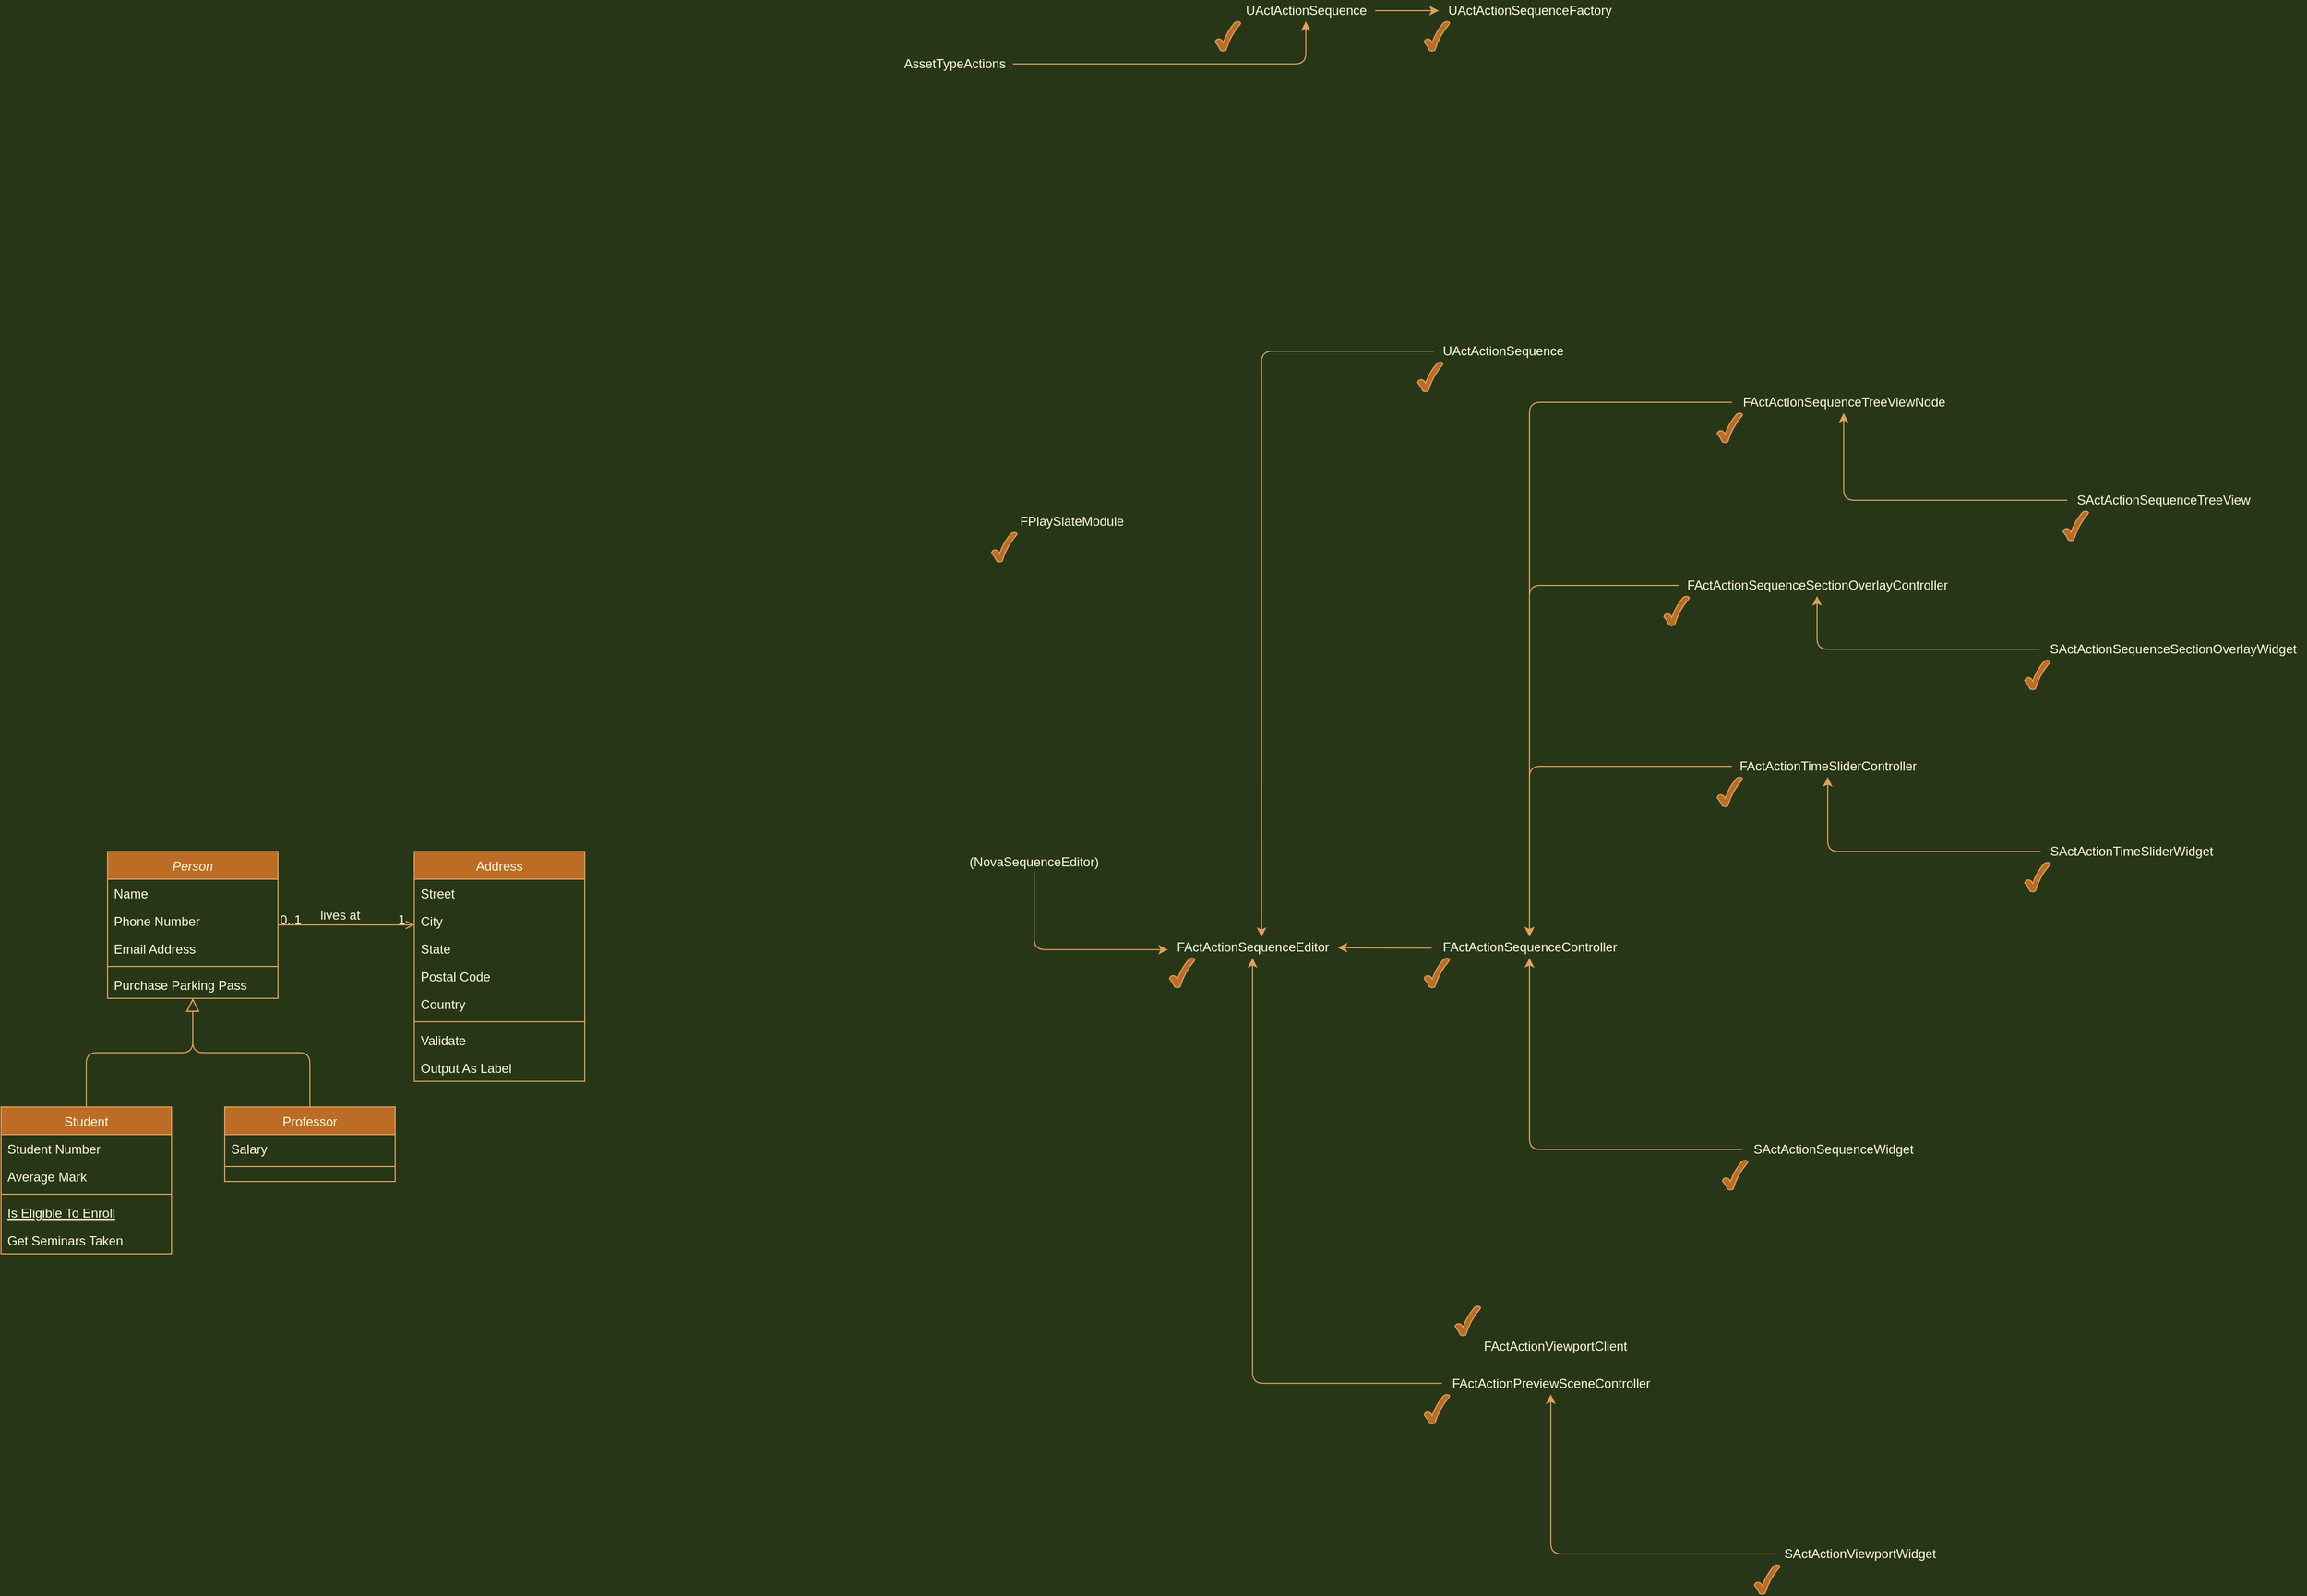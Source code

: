 <mxfile version="14.5.1" type="github">
  <diagram id="C5RBs43oDa-KdzZeNtuy" name="Page-1">
    <mxGraphModel dx="981" dy="1695" grid="1" gridSize="10" guides="1" tooltips="1" connect="1" arrows="1" fold="1" page="1" pageScale="1" pageWidth="827" pageHeight="1169" background="#283618" math="0" shadow="0">
      <root>
        <mxCell id="WIyWlLk6GJQsqaUBKTNV-0" />
        <mxCell id="WIyWlLk6GJQsqaUBKTNV-1" parent="WIyWlLk6GJQsqaUBKTNV-0" />
        <mxCell id="zkfFHV4jXpPFQw0GAbJ--0" value="Person" style="swimlane;fontStyle=2;align=center;verticalAlign=top;childLayout=stackLayout;horizontal=1;startSize=26;horizontalStack=0;resizeParent=1;resizeLast=0;collapsible=1;marginBottom=0;shadow=0;strokeWidth=1;fillColor=#BC6C25;strokeColor=#DDA15E;fontColor=#FEFAE0;" parent="WIyWlLk6GJQsqaUBKTNV-1" vertex="1">
          <mxGeometry x="220" y="120" width="160" height="138" as="geometry">
            <mxRectangle x="230" y="140" width="160" height="26" as="alternateBounds" />
          </mxGeometry>
        </mxCell>
        <mxCell id="zkfFHV4jXpPFQw0GAbJ--1" value="Name" style="text;align=left;verticalAlign=top;spacingLeft=4;spacingRight=4;overflow=hidden;rotatable=0;points=[[0,0.5],[1,0.5]];portConstraint=eastwest;fontColor=#FEFAE0;" parent="zkfFHV4jXpPFQw0GAbJ--0" vertex="1">
          <mxGeometry y="26" width="160" height="26" as="geometry" />
        </mxCell>
        <mxCell id="zkfFHV4jXpPFQw0GAbJ--2" value="Phone Number" style="text;align=left;verticalAlign=top;spacingLeft=4;spacingRight=4;overflow=hidden;rotatable=0;points=[[0,0.5],[1,0.5]];portConstraint=eastwest;shadow=0;html=0;fontColor=#FEFAE0;" parent="zkfFHV4jXpPFQw0GAbJ--0" vertex="1">
          <mxGeometry y="52" width="160" height="26" as="geometry" />
        </mxCell>
        <mxCell id="zkfFHV4jXpPFQw0GAbJ--3" value="Email Address" style="text;align=left;verticalAlign=top;spacingLeft=4;spacingRight=4;overflow=hidden;rotatable=0;points=[[0,0.5],[1,0.5]];portConstraint=eastwest;shadow=0;html=0;fontColor=#FEFAE0;" parent="zkfFHV4jXpPFQw0GAbJ--0" vertex="1">
          <mxGeometry y="78" width="160" height="26" as="geometry" />
        </mxCell>
        <mxCell id="zkfFHV4jXpPFQw0GAbJ--4" value="" style="line;html=1;strokeWidth=1;align=left;verticalAlign=middle;spacingTop=-1;spacingLeft=3;spacingRight=3;rotatable=0;labelPosition=right;points=[];portConstraint=eastwest;labelBackgroundColor=#283618;fillColor=#BC6C25;strokeColor=#DDA15E;fontColor=#FEFAE0;" parent="zkfFHV4jXpPFQw0GAbJ--0" vertex="1">
          <mxGeometry y="104" width="160" height="8" as="geometry" />
        </mxCell>
        <mxCell id="zkfFHV4jXpPFQw0GAbJ--5" value="Purchase Parking Pass" style="text;align=left;verticalAlign=top;spacingLeft=4;spacingRight=4;overflow=hidden;rotatable=0;points=[[0,0.5],[1,0.5]];portConstraint=eastwest;fontColor=#FEFAE0;" parent="zkfFHV4jXpPFQw0GAbJ--0" vertex="1">
          <mxGeometry y="112" width="160" height="26" as="geometry" />
        </mxCell>
        <mxCell id="zkfFHV4jXpPFQw0GAbJ--6" value="Student" style="swimlane;fontStyle=0;align=center;verticalAlign=top;childLayout=stackLayout;horizontal=1;startSize=26;horizontalStack=0;resizeParent=1;resizeLast=0;collapsible=1;marginBottom=0;shadow=0;strokeWidth=1;fillColor=#BC6C25;strokeColor=#DDA15E;fontColor=#FEFAE0;" parent="WIyWlLk6GJQsqaUBKTNV-1" vertex="1">
          <mxGeometry x="120" y="360" width="160" height="138" as="geometry">
            <mxRectangle x="130" y="380" width="160" height="26" as="alternateBounds" />
          </mxGeometry>
        </mxCell>
        <mxCell id="zkfFHV4jXpPFQw0GAbJ--7" value="Student Number" style="text;align=left;verticalAlign=top;spacingLeft=4;spacingRight=4;overflow=hidden;rotatable=0;points=[[0,0.5],[1,0.5]];portConstraint=eastwest;fontColor=#FEFAE0;" parent="zkfFHV4jXpPFQw0GAbJ--6" vertex="1">
          <mxGeometry y="26" width="160" height="26" as="geometry" />
        </mxCell>
        <mxCell id="zkfFHV4jXpPFQw0GAbJ--8" value="Average Mark" style="text;align=left;verticalAlign=top;spacingLeft=4;spacingRight=4;overflow=hidden;rotatable=0;points=[[0,0.5],[1,0.5]];portConstraint=eastwest;shadow=0;html=0;fontColor=#FEFAE0;" parent="zkfFHV4jXpPFQw0GAbJ--6" vertex="1">
          <mxGeometry y="52" width="160" height="26" as="geometry" />
        </mxCell>
        <mxCell id="zkfFHV4jXpPFQw0GAbJ--9" value="" style="line;html=1;strokeWidth=1;align=left;verticalAlign=middle;spacingTop=-1;spacingLeft=3;spacingRight=3;rotatable=0;labelPosition=right;points=[];portConstraint=eastwest;labelBackgroundColor=#283618;fillColor=#BC6C25;strokeColor=#DDA15E;fontColor=#FEFAE0;" parent="zkfFHV4jXpPFQw0GAbJ--6" vertex="1">
          <mxGeometry y="78" width="160" height="8" as="geometry" />
        </mxCell>
        <mxCell id="zkfFHV4jXpPFQw0GAbJ--10" value="Is Eligible To Enroll" style="text;align=left;verticalAlign=top;spacingLeft=4;spacingRight=4;overflow=hidden;rotatable=0;points=[[0,0.5],[1,0.5]];portConstraint=eastwest;fontStyle=4;fontColor=#FEFAE0;" parent="zkfFHV4jXpPFQw0GAbJ--6" vertex="1">
          <mxGeometry y="86" width="160" height="26" as="geometry" />
        </mxCell>
        <mxCell id="zkfFHV4jXpPFQw0GAbJ--11" value="Get Seminars Taken" style="text;align=left;verticalAlign=top;spacingLeft=4;spacingRight=4;overflow=hidden;rotatable=0;points=[[0,0.5],[1,0.5]];portConstraint=eastwest;fontColor=#FEFAE0;" parent="zkfFHV4jXpPFQw0GAbJ--6" vertex="1">
          <mxGeometry y="112" width="160" height="26" as="geometry" />
        </mxCell>
        <mxCell id="zkfFHV4jXpPFQw0GAbJ--12" value="" style="endArrow=block;endSize=10;endFill=0;shadow=0;strokeWidth=1;edgeStyle=elbowEdgeStyle;elbow=vertical;labelBackgroundColor=#283618;strokeColor=#DDA15E;fontColor=#FEFAE0;" parent="WIyWlLk6GJQsqaUBKTNV-1" source="zkfFHV4jXpPFQw0GAbJ--6" target="zkfFHV4jXpPFQw0GAbJ--0" edge="1">
          <mxGeometry width="160" relative="1" as="geometry">
            <mxPoint x="200" y="203" as="sourcePoint" />
            <mxPoint x="200" y="203" as="targetPoint" />
          </mxGeometry>
        </mxCell>
        <mxCell id="zkfFHV4jXpPFQw0GAbJ--13" value="Professor" style="swimlane;fontStyle=0;align=center;verticalAlign=top;childLayout=stackLayout;horizontal=1;startSize=26;horizontalStack=0;resizeParent=1;resizeLast=0;collapsible=1;marginBottom=0;shadow=0;strokeWidth=1;fillColor=#BC6C25;strokeColor=#DDA15E;fontColor=#FEFAE0;" parent="WIyWlLk6GJQsqaUBKTNV-1" vertex="1">
          <mxGeometry x="330" y="360" width="160" height="70" as="geometry">
            <mxRectangle x="330" y="360" width="170" height="26" as="alternateBounds" />
          </mxGeometry>
        </mxCell>
        <mxCell id="zkfFHV4jXpPFQw0GAbJ--14" value="Salary" style="text;align=left;verticalAlign=top;spacingLeft=4;spacingRight=4;overflow=hidden;rotatable=0;points=[[0,0.5],[1,0.5]];portConstraint=eastwest;fontColor=#FEFAE0;" parent="zkfFHV4jXpPFQw0GAbJ--13" vertex="1">
          <mxGeometry y="26" width="160" height="26" as="geometry" />
        </mxCell>
        <mxCell id="zkfFHV4jXpPFQw0GAbJ--15" value="" style="line;html=1;strokeWidth=1;align=left;verticalAlign=middle;spacingTop=-1;spacingLeft=3;spacingRight=3;rotatable=0;labelPosition=right;points=[];portConstraint=eastwest;labelBackgroundColor=#283618;fillColor=#BC6C25;strokeColor=#DDA15E;fontColor=#FEFAE0;" parent="zkfFHV4jXpPFQw0GAbJ--13" vertex="1">
          <mxGeometry y="52" width="160" height="8" as="geometry" />
        </mxCell>
        <mxCell id="zkfFHV4jXpPFQw0GAbJ--16" value="" style="endArrow=block;endSize=10;endFill=0;shadow=0;strokeWidth=1;edgeStyle=elbowEdgeStyle;elbow=vertical;labelBackgroundColor=#283618;strokeColor=#DDA15E;fontColor=#FEFAE0;" parent="WIyWlLk6GJQsqaUBKTNV-1" source="zkfFHV4jXpPFQw0GAbJ--13" target="zkfFHV4jXpPFQw0GAbJ--0" edge="1">
          <mxGeometry width="160" relative="1" as="geometry">
            <mxPoint x="210" y="373" as="sourcePoint" />
            <mxPoint x="310" y="271" as="targetPoint" />
          </mxGeometry>
        </mxCell>
        <mxCell id="zkfFHV4jXpPFQw0GAbJ--17" value="Address" style="swimlane;fontStyle=0;align=center;verticalAlign=top;childLayout=stackLayout;horizontal=1;startSize=26;horizontalStack=0;resizeParent=1;resizeLast=0;collapsible=1;marginBottom=0;shadow=0;strokeWidth=1;fillColor=#BC6C25;strokeColor=#DDA15E;fontColor=#FEFAE0;" parent="WIyWlLk6GJQsqaUBKTNV-1" vertex="1">
          <mxGeometry x="508" y="120" width="160" height="216" as="geometry">
            <mxRectangle x="550" y="140" width="160" height="26" as="alternateBounds" />
          </mxGeometry>
        </mxCell>
        <mxCell id="zkfFHV4jXpPFQw0GAbJ--18" value="Street" style="text;align=left;verticalAlign=top;spacingLeft=4;spacingRight=4;overflow=hidden;rotatable=0;points=[[0,0.5],[1,0.5]];portConstraint=eastwest;fontColor=#FEFAE0;" parent="zkfFHV4jXpPFQw0GAbJ--17" vertex="1">
          <mxGeometry y="26" width="160" height="26" as="geometry" />
        </mxCell>
        <mxCell id="zkfFHV4jXpPFQw0GAbJ--19" value="City" style="text;align=left;verticalAlign=top;spacingLeft=4;spacingRight=4;overflow=hidden;rotatable=0;points=[[0,0.5],[1,0.5]];portConstraint=eastwest;shadow=0;html=0;fontColor=#FEFAE0;" parent="zkfFHV4jXpPFQw0GAbJ--17" vertex="1">
          <mxGeometry y="52" width="160" height="26" as="geometry" />
        </mxCell>
        <mxCell id="zkfFHV4jXpPFQw0GAbJ--20" value="State" style="text;align=left;verticalAlign=top;spacingLeft=4;spacingRight=4;overflow=hidden;rotatable=0;points=[[0,0.5],[1,0.5]];portConstraint=eastwest;shadow=0;html=0;fontColor=#FEFAE0;" parent="zkfFHV4jXpPFQw0GAbJ--17" vertex="1">
          <mxGeometry y="78" width="160" height="26" as="geometry" />
        </mxCell>
        <mxCell id="zkfFHV4jXpPFQw0GAbJ--21" value="Postal Code" style="text;align=left;verticalAlign=top;spacingLeft=4;spacingRight=4;overflow=hidden;rotatable=0;points=[[0,0.5],[1,0.5]];portConstraint=eastwest;shadow=0;html=0;fontColor=#FEFAE0;" parent="zkfFHV4jXpPFQw0GAbJ--17" vertex="1">
          <mxGeometry y="104" width="160" height="26" as="geometry" />
        </mxCell>
        <mxCell id="zkfFHV4jXpPFQw0GAbJ--22" value="Country" style="text;align=left;verticalAlign=top;spacingLeft=4;spacingRight=4;overflow=hidden;rotatable=0;points=[[0,0.5],[1,0.5]];portConstraint=eastwest;shadow=0;html=0;fontColor=#FEFAE0;" parent="zkfFHV4jXpPFQw0GAbJ--17" vertex="1">
          <mxGeometry y="130" width="160" height="26" as="geometry" />
        </mxCell>
        <mxCell id="zkfFHV4jXpPFQw0GAbJ--23" value="" style="line;html=1;strokeWidth=1;align=left;verticalAlign=middle;spacingTop=-1;spacingLeft=3;spacingRight=3;rotatable=0;labelPosition=right;points=[];portConstraint=eastwest;labelBackgroundColor=#283618;fillColor=#BC6C25;strokeColor=#DDA15E;fontColor=#FEFAE0;" parent="zkfFHV4jXpPFQw0GAbJ--17" vertex="1">
          <mxGeometry y="156" width="160" height="8" as="geometry" />
        </mxCell>
        <mxCell id="zkfFHV4jXpPFQw0GAbJ--24" value="Validate" style="text;align=left;verticalAlign=top;spacingLeft=4;spacingRight=4;overflow=hidden;rotatable=0;points=[[0,0.5],[1,0.5]];portConstraint=eastwest;fontColor=#FEFAE0;" parent="zkfFHV4jXpPFQw0GAbJ--17" vertex="1">
          <mxGeometry y="164" width="160" height="26" as="geometry" />
        </mxCell>
        <mxCell id="zkfFHV4jXpPFQw0GAbJ--25" value="Output As Label" style="text;align=left;verticalAlign=top;spacingLeft=4;spacingRight=4;overflow=hidden;rotatable=0;points=[[0,0.5],[1,0.5]];portConstraint=eastwest;fontColor=#FEFAE0;" parent="zkfFHV4jXpPFQw0GAbJ--17" vertex="1">
          <mxGeometry y="190" width="160" height="26" as="geometry" />
        </mxCell>
        <mxCell id="zkfFHV4jXpPFQw0GAbJ--26" value="" style="endArrow=open;shadow=0;strokeWidth=1;endFill=1;edgeStyle=elbowEdgeStyle;elbow=vertical;labelBackgroundColor=#283618;strokeColor=#DDA15E;fontColor=#FEFAE0;" parent="WIyWlLk6GJQsqaUBKTNV-1" source="zkfFHV4jXpPFQw0GAbJ--0" target="zkfFHV4jXpPFQw0GAbJ--17" edge="1">
          <mxGeometry x="0.5" y="41" relative="1" as="geometry">
            <mxPoint x="380" y="192" as="sourcePoint" />
            <mxPoint x="540" y="192" as="targetPoint" />
            <mxPoint x="-40" y="32" as="offset" />
          </mxGeometry>
        </mxCell>
        <mxCell id="zkfFHV4jXpPFQw0GAbJ--27" value="0..1" style="resizable=0;align=left;verticalAlign=bottom;labelBackgroundColor=none;fontSize=12;fillColor=#BC6C25;strokeColor=#DDA15E;fontColor=#FEFAE0;" parent="zkfFHV4jXpPFQw0GAbJ--26" connectable="0" vertex="1">
          <mxGeometry x="-1" relative="1" as="geometry">
            <mxPoint y="4" as="offset" />
          </mxGeometry>
        </mxCell>
        <mxCell id="zkfFHV4jXpPFQw0GAbJ--28" value="1" style="resizable=0;align=right;verticalAlign=bottom;labelBackgroundColor=none;fontSize=12;fillColor=#BC6C25;strokeColor=#DDA15E;fontColor=#FEFAE0;" parent="zkfFHV4jXpPFQw0GAbJ--26" connectable="0" vertex="1">
          <mxGeometry x="1" relative="1" as="geometry">
            <mxPoint x="-7" y="4" as="offset" />
          </mxGeometry>
        </mxCell>
        <mxCell id="zkfFHV4jXpPFQw0GAbJ--29" value="lives at" style="text;html=1;resizable=0;points=[];;align=center;verticalAlign=middle;labelBackgroundColor=none;shadow=0;strokeWidth=1;fontSize=12;fontColor=#FEFAE0;" parent="zkfFHV4jXpPFQw0GAbJ--26" vertex="1" connectable="0">
          <mxGeometry x="0.5" y="49" relative="1" as="geometry">
            <mxPoint x="-38" y="40" as="offset" />
          </mxGeometry>
        </mxCell>
        <mxCell id="1GeV08SKwdEEp56DO5xG-2" value="(NovaSequenceEditor)" style="text;html=1;strokeColor=none;fillColor=none;align=center;verticalAlign=middle;whiteSpace=wrap;fontColor=#FEFAE0;" vertex="1" parent="WIyWlLk6GJQsqaUBKTNV-1">
          <mxGeometry x="1070" y="120" width="40" height="20" as="geometry" />
        </mxCell>
        <mxCell id="1GeV08SKwdEEp56DO5xG-5" value="FActActionSequenceEditor" style="text;html=1;align=center;verticalAlign=middle;resizable=0;points=[];autosize=1;fontColor=#FEFAE0;" vertex="1" parent="WIyWlLk6GJQsqaUBKTNV-1">
          <mxGeometry x="1215" y="200" width="160" height="20" as="geometry" />
        </mxCell>
        <mxCell id="1GeV08SKwdEEp56DO5xG-9" value="UActActionSequence" style="text;html=1;align=center;verticalAlign=middle;resizable=0;points=[];autosize=1;fontColor=#FEFAE0;" vertex="1" parent="WIyWlLk6GJQsqaUBKTNV-1">
          <mxGeometry x="1465" y="-360" width="130" height="20" as="geometry" />
        </mxCell>
        <mxCell id="1GeV08SKwdEEp56DO5xG-10" value="" style="endArrow=classic;html=1;entryX=0.553;entryY=0.017;entryDx=0;entryDy=0;entryPerimeter=0;edgeStyle=orthogonalEdgeStyle;labelBackgroundColor=#283618;strokeColor=#DDA15E;fontColor=#FEFAE0;" edge="1" parent="WIyWlLk6GJQsqaUBKTNV-1" source="1GeV08SKwdEEp56DO5xG-9" target="1GeV08SKwdEEp56DO5xG-5">
          <mxGeometry width="50" height="50" relative="1" as="geometry">
            <mxPoint x="1420" y="200" as="sourcePoint" />
            <mxPoint x="1470" y="150" as="targetPoint" />
          </mxGeometry>
        </mxCell>
        <mxCell id="1GeV08SKwdEEp56DO5xG-12" value="" style="endArrow=classic;html=1;exitX=0.5;exitY=1;exitDx=0;exitDy=0;entryX=0.004;entryY=0.612;entryDx=0;entryDy=0;entryPerimeter=0;edgeStyle=orthogonalEdgeStyle;labelBackgroundColor=#283618;strokeColor=#DDA15E;fontColor=#FEFAE0;" edge="1" parent="WIyWlLk6GJQsqaUBKTNV-1" source="1GeV08SKwdEEp56DO5xG-2" target="1GeV08SKwdEEp56DO5xG-5">
          <mxGeometry width="50" height="50" relative="1" as="geometry">
            <mxPoint x="1240" y="250" as="sourcePoint" />
            <mxPoint x="1290" y="200" as="targetPoint" />
          </mxGeometry>
        </mxCell>
        <mxCell id="1GeV08SKwdEEp56DO5xG-15" value="FActActionSequenceController" style="text;html=1;align=center;verticalAlign=middle;resizable=0;points=[];autosize=1;fontColor=#FEFAE0;" vertex="1" parent="WIyWlLk6GJQsqaUBKTNV-1">
          <mxGeometry x="1465" y="200" width="180" height="20" as="geometry" />
        </mxCell>
        <mxCell id="1GeV08SKwdEEp56DO5xG-16" value="" style="endArrow=classic;html=1;exitX=-0.01;exitY=0.54;exitDx=0;exitDy=0;exitPerimeter=0;labelBackgroundColor=#283618;strokeColor=#DDA15E;fontColor=#FEFAE0;" edge="1" parent="WIyWlLk6GJQsqaUBKTNV-1" source="1GeV08SKwdEEp56DO5xG-15" target="1GeV08SKwdEEp56DO5xG-5">
          <mxGeometry width="50" height="50" relative="1" as="geometry">
            <mxPoint x="1460" y="200" as="sourcePoint" />
            <mxPoint x="1510" y="150" as="targetPoint" />
          </mxGeometry>
        </mxCell>
        <mxCell id="1GeV08SKwdEEp56DO5xG-17" value="FActActionPreviewSceneController" style="text;html=1;align=center;verticalAlign=middle;resizable=0;points=[];autosize=1;fontColor=#FEFAE0;" vertex="1" parent="WIyWlLk6GJQsqaUBKTNV-1">
          <mxGeometry x="1475" y="610" width="200" height="20" as="geometry" />
        </mxCell>
        <mxCell id="1GeV08SKwdEEp56DO5xG-18" value="" style="endArrow=classic;html=1;exitX=-0.011;exitY=0.479;exitDx=0;exitDy=0;exitPerimeter=0;edgeStyle=orthogonalEdgeStyle;labelBackgroundColor=#283618;strokeColor=#DDA15E;fontColor=#FEFAE0;" edge="1" parent="WIyWlLk6GJQsqaUBKTNV-1" source="1GeV08SKwdEEp56DO5xG-17" target="1GeV08SKwdEEp56DO5xG-5">
          <mxGeometry width="50" height="50" relative="1" as="geometry">
            <mxPoint x="1470" y="270" as="sourcePoint" />
            <mxPoint x="1520" y="220" as="targetPoint" />
          </mxGeometry>
        </mxCell>
        <mxCell id="1GeV08SKwdEEp56DO5xG-19" value="FActActionTimeSliderController" style="text;html=1;align=center;verticalAlign=middle;resizable=0;points=[];autosize=1;fontColor=#FEFAE0;" vertex="1" parent="WIyWlLk6GJQsqaUBKTNV-1">
          <mxGeometry x="1745" y="30" width="180" height="20" as="geometry" />
        </mxCell>
        <mxCell id="1GeV08SKwdEEp56DO5xG-20" value="" style="endArrow=classic;html=1;edgeStyle=orthogonalEdgeStyle;labelBackgroundColor=#283618;strokeColor=#DDA15E;fontColor=#FEFAE0;" edge="1" parent="WIyWlLk6GJQsqaUBKTNV-1" source="1GeV08SKwdEEp56DO5xG-19" target="1GeV08SKwdEEp56DO5xG-15">
          <mxGeometry width="50" height="50" relative="1" as="geometry">
            <mxPoint x="1730" y="230" as="sourcePoint" />
            <mxPoint x="1780" y="180" as="targetPoint" />
          </mxGeometry>
        </mxCell>
        <mxCell id="1GeV08SKwdEEp56DO5xG-21" value="SActActionSequenceWidget" style="text;html=1;align=center;verticalAlign=middle;resizable=0;points=[];autosize=1;fontColor=#FEFAE0;" vertex="1" parent="WIyWlLk6GJQsqaUBKTNV-1">
          <mxGeometry x="1755" y="390" width="170" height="20" as="geometry" />
        </mxCell>
        <mxCell id="1GeV08SKwdEEp56DO5xG-22" value="" style="endArrow=classic;html=1;edgeStyle=orthogonalEdgeStyle;labelBackgroundColor=#283618;strokeColor=#DDA15E;fontColor=#FEFAE0;" edge="1" parent="WIyWlLk6GJQsqaUBKTNV-1" source="1GeV08SKwdEEp56DO5xG-21" target="1GeV08SKwdEEp56DO5xG-15">
          <mxGeometry width="50" height="50" relative="1" as="geometry">
            <mxPoint x="1620" y="498" as="sourcePoint" />
            <mxPoint x="1670" y="448" as="targetPoint" />
          </mxGeometry>
        </mxCell>
        <mxCell id="1GeV08SKwdEEp56DO5xG-23" value="" style="verticalLabelPosition=bottom;verticalAlign=top;html=1;shape=mxgraph.basic.tick;fillColor=#BC6C25;strokeColor=#DDA15E;fontColor=#FEFAE0;" vertex="1" parent="WIyWlLk6GJQsqaUBKTNV-1">
          <mxGeometry x="1217" y="220" width="23.8" height="28" as="geometry" />
        </mxCell>
        <mxCell id="1GeV08SKwdEEp56DO5xG-26" value="" style="verticalLabelPosition=bottom;verticalAlign=top;html=1;shape=mxgraph.basic.tick;fillColor=#BC6C25;strokeColor=#DDA15E;fontColor=#FEFAE0;" vertex="1" parent="WIyWlLk6GJQsqaUBKTNV-1">
          <mxGeometry x="1450" y="-340" width="23.8" height="28" as="geometry" />
        </mxCell>
        <mxCell id="1GeV08SKwdEEp56DO5xG-28" value="" style="verticalLabelPosition=bottom;verticalAlign=top;html=1;shape=mxgraph.basic.tick;fillColor=#BC6C25;strokeColor=#DDA15E;fontColor=#FEFAE0;" vertex="1" parent="WIyWlLk6GJQsqaUBKTNV-1">
          <mxGeometry x="1456.2" y="220" width="23.8" height="28" as="geometry" />
        </mxCell>
        <mxCell id="1GeV08SKwdEEp56DO5xG-29" value="" style="verticalLabelPosition=bottom;verticalAlign=top;html=1;shape=mxgraph.basic.tick;fillColor=#BC6C25;strokeColor=#DDA15E;fontColor=#FEFAE0;" vertex="1" parent="WIyWlLk6GJQsqaUBKTNV-1">
          <mxGeometry x="1736.2" y="410" width="23.8" height="28" as="geometry" />
        </mxCell>
        <mxCell id="1GeV08SKwdEEp56DO5xG-30" value="FPlaySlateModule" style="text;html=1;align=center;verticalAlign=middle;resizable=0;points=[];autosize=1;fontColor=#FEFAE0;" vertex="1" parent="WIyWlLk6GJQsqaUBKTNV-1">
          <mxGeometry x="1070" y="-200" width="110" height="20" as="geometry" />
        </mxCell>
        <mxCell id="1GeV08SKwdEEp56DO5xG-31" value="" style="verticalLabelPosition=bottom;verticalAlign=top;html=1;shape=mxgraph.basic.tick;fillColor=#BC6C25;strokeColor=#DDA15E;fontColor=#FEFAE0;" vertex="1" parent="WIyWlLk6GJQsqaUBKTNV-1">
          <mxGeometry x="1050" y="-180" width="23.8" height="28" as="geometry" />
        </mxCell>
        <mxCell id="1GeV08SKwdEEp56DO5xG-32" value="SActActionViewportWidget" style="text;html=1;align=center;verticalAlign=middle;resizable=0;points=[];autosize=1;fontColor=#FEFAE0;" vertex="1" parent="WIyWlLk6GJQsqaUBKTNV-1">
          <mxGeometry x="1785" y="770" width="160" height="20" as="geometry" />
        </mxCell>
        <mxCell id="1GeV08SKwdEEp56DO5xG-33" value="" style="endArrow=classic;html=1;edgeStyle=orthogonalEdgeStyle;labelBackgroundColor=#283618;strokeColor=#DDA15E;fontColor=#FEFAE0;" edge="1" parent="WIyWlLk6GJQsqaUBKTNV-1" source="1GeV08SKwdEEp56DO5xG-32" target="1GeV08SKwdEEp56DO5xG-17">
          <mxGeometry width="50" height="50" relative="1" as="geometry">
            <mxPoint x="1785" y="720.034" as="sourcePoint" />
            <mxPoint x="1580" y="540" as="targetPoint" />
          </mxGeometry>
        </mxCell>
        <mxCell id="1GeV08SKwdEEp56DO5xG-34" value="" style="verticalLabelPosition=bottom;verticalAlign=top;html=1;shape=mxgraph.basic.tick;fillColor=#BC6C25;strokeColor=#DDA15E;fontColor=#FEFAE0;" vertex="1" parent="WIyWlLk6GJQsqaUBKTNV-1">
          <mxGeometry x="1456.2" y="630" width="23.8" height="28" as="geometry" />
        </mxCell>
        <mxCell id="1GeV08SKwdEEp56DO5xG-35" value="" style="verticalLabelPosition=bottom;verticalAlign=top;html=1;shape=mxgraph.basic.tick;fillColor=#BC6C25;strokeColor=#DDA15E;fontColor=#FEFAE0;" vertex="1" parent="WIyWlLk6GJQsqaUBKTNV-1">
          <mxGeometry x="1766.2" y="790" width="23.8" height="28" as="geometry" />
        </mxCell>
        <mxCell id="1GeV08SKwdEEp56DO5xG-36" value="FActActionViewportClient" style="text;html=1;align=center;verticalAlign=middle;resizable=0;points=[];autosize=1;fontColor=#FEFAE0;" vertex="1" parent="WIyWlLk6GJQsqaUBKTNV-1">
          <mxGeometry x="1504" y="575" width="150" height="20" as="geometry" />
        </mxCell>
        <mxCell id="1GeV08SKwdEEp56DO5xG-37" value="" style="verticalLabelPosition=bottom;verticalAlign=top;html=1;shape=mxgraph.basic.tick;fillColor=#BC6C25;strokeColor=#DDA15E;fontColor=#FEFAE0;" vertex="1" parent="WIyWlLk6GJQsqaUBKTNV-1">
          <mxGeometry x="1485.2" y="547" width="23.8" height="28" as="geometry" />
        </mxCell>
        <mxCell id="1GeV08SKwdEEp56DO5xG-38" value="SActActionTimeSliderWidget" style="text;html=1;align=center;verticalAlign=middle;resizable=0;points=[];autosize=1;fontColor=#FEFAE0;" vertex="1" parent="WIyWlLk6GJQsqaUBKTNV-1">
          <mxGeometry x="2035" y="110" width="170" height="20" as="geometry" />
        </mxCell>
        <mxCell id="1GeV08SKwdEEp56DO5xG-39" value="" style="endArrow=classic;html=1;edgeStyle=orthogonalEdgeStyle;labelBackgroundColor=#283618;strokeColor=#DDA15E;fontColor=#FEFAE0;" edge="1" parent="WIyWlLk6GJQsqaUBKTNV-1" source="1GeV08SKwdEEp56DO5xG-38" target="1GeV08SKwdEEp56DO5xG-19">
          <mxGeometry width="50" height="50" relative="1" as="geometry">
            <mxPoint x="1960" y="324.014" as="sourcePoint" />
            <mxPoint x="1760" y="143.98" as="targetPoint" />
          </mxGeometry>
        </mxCell>
        <mxCell id="1GeV08SKwdEEp56DO5xG-40" value="FActActionSequenceTreeViewNode" style="text;html=1;align=center;verticalAlign=middle;resizable=0;points=[];autosize=1;fontColor=#FEFAE0;" vertex="1" parent="WIyWlLk6GJQsqaUBKTNV-1">
          <mxGeometry x="1745" y="-312" width="210" height="20" as="geometry" />
        </mxCell>
        <mxCell id="1GeV08SKwdEEp56DO5xG-41" value="" style="endArrow=classic;html=1;edgeStyle=orthogonalEdgeStyle;labelBackgroundColor=#283618;strokeColor=#DDA15E;fontColor=#FEFAE0;" edge="1" parent="WIyWlLk6GJQsqaUBKTNV-1" source="1GeV08SKwdEEp56DO5xG-40" target="1GeV08SKwdEEp56DO5xG-15">
          <mxGeometry width="50" height="50" relative="1" as="geometry">
            <mxPoint x="1755" y="50" as="sourcePoint" />
            <mxPoint x="1565" y="210" as="targetPoint" />
          </mxGeometry>
        </mxCell>
        <mxCell id="1GeV08SKwdEEp56DO5xG-42" value="FActActionSequenceSectionOverlayController" style="text;html=1;align=center;verticalAlign=middle;resizable=0;points=[];autosize=1;fontColor=#FEFAE0;" vertex="1" parent="WIyWlLk6GJQsqaUBKTNV-1">
          <mxGeometry x="1695" y="-140" width="260" height="20" as="geometry" />
        </mxCell>
        <mxCell id="1GeV08SKwdEEp56DO5xG-43" value="" style="endArrow=classic;html=1;edgeStyle=orthogonalEdgeStyle;labelBackgroundColor=#283618;strokeColor=#DDA15E;fontColor=#FEFAE0;" edge="1" parent="WIyWlLk6GJQsqaUBKTNV-1" source="1GeV08SKwdEEp56DO5xG-42" target="1GeV08SKwdEEp56DO5xG-15">
          <mxGeometry width="50" height="50" relative="1" as="geometry">
            <mxPoint x="1755" y="50.034" as="sourcePoint" />
            <mxPoint x="1565" y="210" as="targetPoint" />
          </mxGeometry>
        </mxCell>
        <mxCell id="1GeV08SKwdEEp56DO5xG-44" value="" style="verticalLabelPosition=bottom;verticalAlign=top;html=1;shape=mxgraph.basic.tick;fillColor=#BC6C25;strokeColor=#DDA15E;fontColor=#FEFAE0;" vertex="1" parent="WIyWlLk6GJQsqaUBKTNV-1">
          <mxGeometry x="1681.2" y="-120" width="23.8" height="28" as="geometry" />
        </mxCell>
        <mxCell id="1GeV08SKwdEEp56DO5xG-45" value="" style="verticalLabelPosition=bottom;verticalAlign=top;html=1;shape=mxgraph.basic.tick;fillColor=#BC6C25;strokeColor=#DDA15E;fontColor=#FEFAE0;" vertex="1" parent="WIyWlLk6GJQsqaUBKTNV-1">
          <mxGeometry x="1731.2" y="50" width="23.8" height="28" as="geometry" />
        </mxCell>
        <mxCell id="1GeV08SKwdEEp56DO5xG-46" value="" style="verticalLabelPosition=bottom;verticalAlign=top;html=1;shape=mxgraph.basic.tick;fillColor=#BC6C25;strokeColor=#DDA15E;fontColor=#FEFAE0;" vertex="1" parent="WIyWlLk6GJQsqaUBKTNV-1">
          <mxGeometry x="2020" y="130" width="23.8" height="28" as="geometry" />
        </mxCell>
        <mxCell id="1GeV08SKwdEEp56DO5xG-47" value="SActActionSequenceSectionOverlayWidget" style="text;html=1;align=center;verticalAlign=middle;resizable=0;points=[];autosize=1;fontColor=#FEFAE0;" vertex="1" parent="WIyWlLk6GJQsqaUBKTNV-1">
          <mxGeometry x="2033.8" y="-80" width="250" height="20" as="geometry" />
        </mxCell>
        <mxCell id="1GeV08SKwdEEp56DO5xG-48" value="" style="endArrow=classic;html=1;edgeStyle=orthogonalEdgeStyle;labelBackgroundColor=#283618;strokeColor=#DDA15E;fontColor=#FEFAE0;" edge="1" parent="WIyWlLk6GJQsqaUBKTNV-1" source="1GeV08SKwdEEp56DO5xG-47" target="1GeV08SKwdEEp56DO5xG-42">
          <mxGeometry width="50" height="50" relative="1" as="geometry">
            <mxPoint x="2045" y="130.034" as="sourcePoint" />
            <mxPoint x="1845" y="60" as="targetPoint" />
          </mxGeometry>
        </mxCell>
        <mxCell id="1GeV08SKwdEEp56DO5xG-49" value="" style="verticalLabelPosition=bottom;verticalAlign=top;html=1;shape=mxgraph.basic.tick;fillColor=#BC6C25;strokeColor=#DDA15E;fontColor=#FEFAE0;" vertex="1" parent="WIyWlLk6GJQsqaUBKTNV-1">
          <mxGeometry x="2020" y="-60" width="23.8" height="28" as="geometry" />
        </mxCell>
        <mxCell id="1GeV08SKwdEEp56DO5xG-50" value="SActActionSequenceTreeView" style="text;html=1;align=center;verticalAlign=middle;resizable=0;points=[];autosize=1;fontColor=#FEFAE0;" vertex="1" parent="WIyWlLk6GJQsqaUBKTNV-1">
          <mxGeometry x="2060" y="-220" width="180" height="20" as="geometry" />
        </mxCell>
        <mxCell id="1GeV08SKwdEEp56DO5xG-52" value="" style="endArrow=classic;html=1;edgeStyle=orthogonalEdgeStyle;labelBackgroundColor=#283618;strokeColor=#DDA15E;fontColor=#FEFAE0;" edge="1" parent="WIyWlLk6GJQsqaUBKTNV-1" source="1GeV08SKwdEEp56DO5xG-50" target="1GeV08SKwdEEp56DO5xG-40">
          <mxGeometry width="50" height="50" relative="1" as="geometry">
            <mxPoint x="2043.8" y="-59.966" as="sourcePoint" />
            <mxPoint x="1835" y="-110" as="targetPoint" />
          </mxGeometry>
        </mxCell>
        <mxCell id="1GeV08SKwdEEp56DO5xG-53" value="" style="verticalLabelPosition=bottom;verticalAlign=top;html=1;shape=mxgraph.basic.tick;fillColor=#BC6C25;strokeColor=#DDA15E;fontColor=#FEFAE0;" vertex="1" parent="WIyWlLk6GJQsqaUBKTNV-1">
          <mxGeometry x="1731.2" y="-292" width="23.8" height="28" as="geometry" />
        </mxCell>
        <mxCell id="1GeV08SKwdEEp56DO5xG-54" value="" style="verticalLabelPosition=bottom;verticalAlign=top;html=1;shape=mxgraph.basic.tick;fillColor=#BC6C25;strokeColor=#DDA15E;fontColor=#FEFAE0;" vertex="1" parent="WIyWlLk6GJQsqaUBKTNV-1">
          <mxGeometry x="2056" y="-200" width="23.8" height="28" as="geometry" />
        </mxCell>
        <mxCell id="1GeV08SKwdEEp56DO5xG-55" value="UActActionSequenceFactory" style="text;html=1;align=center;verticalAlign=middle;resizable=0;points=[];autosize=1;fontColor=#FEFAE0;" vertex="1" parent="WIyWlLk6GJQsqaUBKTNV-1">
          <mxGeometry x="1470" y="-680" width="170" height="20" as="geometry" />
        </mxCell>
        <mxCell id="1GeV08SKwdEEp56DO5xG-60" style="edgeStyle=orthogonalEdgeStyle;curved=0;rounded=1;sketch=0;orthogonalLoop=1;jettySize=auto;html=1;strokeColor=#DDA15E;fillColor=#BC6C25;fontColor=#FEFAE0;" edge="1" parent="WIyWlLk6GJQsqaUBKTNV-1" source="1GeV08SKwdEEp56DO5xG-56" target="1GeV08SKwdEEp56DO5xG-59">
          <mxGeometry relative="1" as="geometry" />
        </mxCell>
        <mxCell id="1GeV08SKwdEEp56DO5xG-56" value="AssetTypeActions" style="text;html=1;align=center;verticalAlign=middle;resizable=0;points=[];autosize=1;fontColor=#FEFAE0;" vertex="1" parent="WIyWlLk6GJQsqaUBKTNV-1">
          <mxGeometry x="960" y="-630" width="110" height="20" as="geometry" />
        </mxCell>
        <mxCell id="1GeV08SKwdEEp56DO5xG-62" style="edgeStyle=orthogonalEdgeStyle;curved=0;rounded=1;sketch=0;orthogonalLoop=1;jettySize=auto;html=1;strokeColor=#DDA15E;fillColor=#BC6C25;fontColor=#FEFAE0;" edge="1" parent="WIyWlLk6GJQsqaUBKTNV-1" source="1GeV08SKwdEEp56DO5xG-59" target="1GeV08SKwdEEp56DO5xG-55">
          <mxGeometry relative="1" as="geometry" />
        </mxCell>
        <mxCell id="1GeV08SKwdEEp56DO5xG-59" value="UActActionSequence" style="text;html=1;align=center;verticalAlign=middle;resizable=0;points=[];autosize=1;fontColor=#FEFAE0;" vertex="1" parent="WIyWlLk6GJQsqaUBKTNV-1">
          <mxGeometry x="1280" y="-680" width="130" height="20" as="geometry" />
        </mxCell>
        <mxCell id="1GeV08SKwdEEp56DO5xG-63" value="" style="verticalLabelPosition=bottom;verticalAlign=top;html=1;shape=mxgraph.basic.tick;fillColor=#BC6C25;strokeColor=#DDA15E;fontColor=#FEFAE0;" vertex="1" parent="WIyWlLk6GJQsqaUBKTNV-1">
          <mxGeometry x="1260" y="-660" width="23.8" height="28" as="geometry" />
        </mxCell>
        <mxCell id="1GeV08SKwdEEp56DO5xG-64" value="" style="verticalLabelPosition=bottom;verticalAlign=top;html=1;shape=mxgraph.basic.tick;fillColor=#BC6C25;strokeColor=#DDA15E;fontColor=#FEFAE0;" vertex="1" parent="WIyWlLk6GJQsqaUBKTNV-1">
          <mxGeometry x="1456.2" y="-660" width="23.8" height="28" as="geometry" />
        </mxCell>
      </root>
    </mxGraphModel>
  </diagram>
</mxfile>
